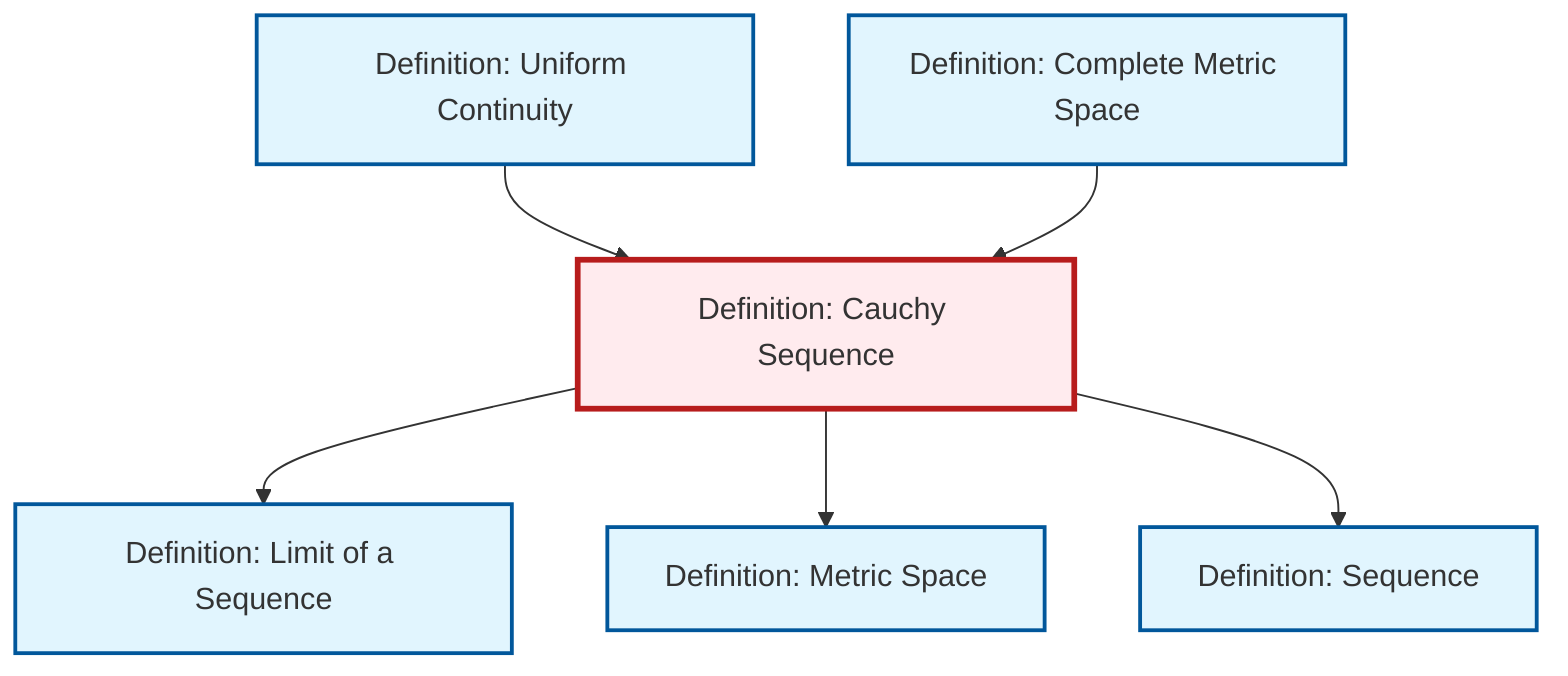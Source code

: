graph TD
    classDef definition fill:#e1f5fe,stroke:#01579b,stroke-width:2px
    classDef theorem fill:#f3e5f5,stroke:#4a148c,stroke-width:2px
    classDef axiom fill:#fff3e0,stroke:#e65100,stroke-width:2px
    classDef example fill:#e8f5e9,stroke:#1b5e20,stroke-width:2px
    classDef current fill:#ffebee,stroke:#b71c1c,stroke-width:3px
    def-limit["Definition: Limit of a Sequence"]:::definition
    def-sequence["Definition: Sequence"]:::definition
    def-uniform-continuity["Definition: Uniform Continuity"]:::definition
    def-cauchy-sequence["Definition: Cauchy Sequence"]:::definition
    def-complete-metric-space["Definition: Complete Metric Space"]:::definition
    def-metric-space["Definition: Metric Space"]:::definition
    def-cauchy-sequence --> def-limit
    def-cauchy-sequence --> def-metric-space
    def-uniform-continuity --> def-cauchy-sequence
    def-cauchy-sequence --> def-sequence
    def-complete-metric-space --> def-cauchy-sequence
    class def-cauchy-sequence current